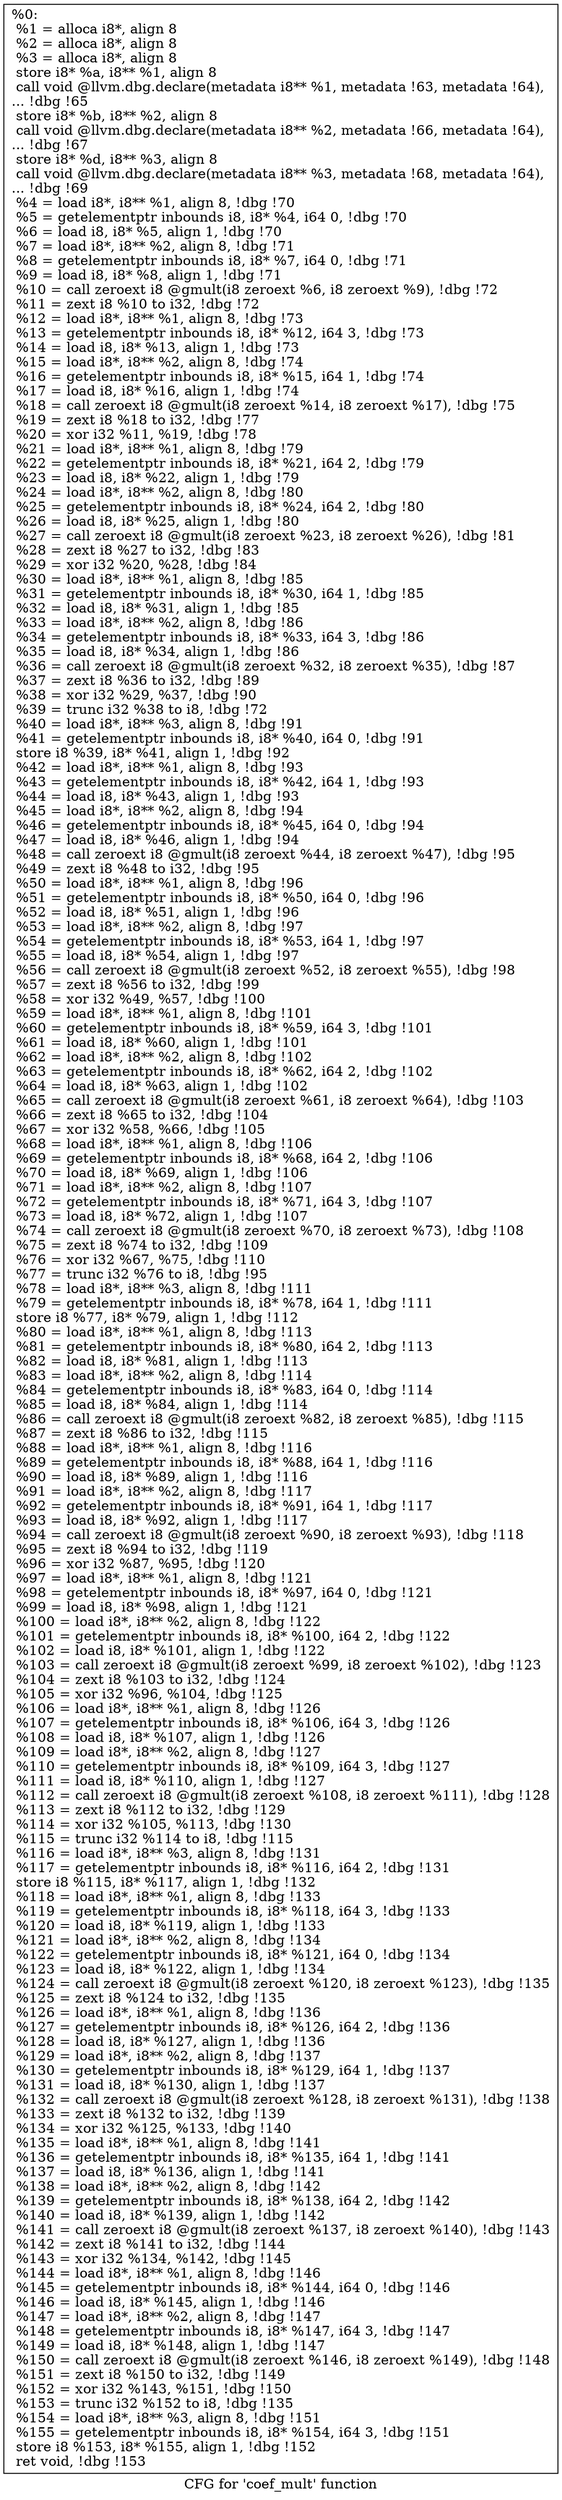 digraph "CFG for 'coef_mult' function" {
	label="CFG for 'coef_mult' function";

	Node0x55ce62823ec0 [shape=record,label="{%0:\l  %1 = alloca i8*, align 8\l  %2 = alloca i8*, align 8\l  %3 = alloca i8*, align 8\l  store i8* %a, i8** %1, align 8\l  call void @llvm.dbg.declare(metadata i8** %1, metadata !63, metadata !64),\l... !dbg !65\l  store i8* %b, i8** %2, align 8\l  call void @llvm.dbg.declare(metadata i8** %2, metadata !66, metadata !64),\l... !dbg !67\l  store i8* %d, i8** %3, align 8\l  call void @llvm.dbg.declare(metadata i8** %3, metadata !68, metadata !64),\l... !dbg !69\l  %4 = load i8*, i8** %1, align 8, !dbg !70\l  %5 = getelementptr inbounds i8, i8* %4, i64 0, !dbg !70\l  %6 = load i8, i8* %5, align 1, !dbg !70\l  %7 = load i8*, i8** %2, align 8, !dbg !71\l  %8 = getelementptr inbounds i8, i8* %7, i64 0, !dbg !71\l  %9 = load i8, i8* %8, align 1, !dbg !71\l  %10 = call zeroext i8 @gmult(i8 zeroext %6, i8 zeroext %9), !dbg !72\l  %11 = zext i8 %10 to i32, !dbg !72\l  %12 = load i8*, i8** %1, align 8, !dbg !73\l  %13 = getelementptr inbounds i8, i8* %12, i64 3, !dbg !73\l  %14 = load i8, i8* %13, align 1, !dbg !73\l  %15 = load i8*, i8** %2, align 8, !dbg !74\l  %16 = getelementptr inbounds i8, i8* %15, i64 1, !dbg !74\l  %17 = load i8, i8* %16, align 1, !dbg !74\l  %18 = call zeroext i8 @gmult(i8 zeroext %14, i8 zeroext %17), !dbg !75\l  %19 = zext i8 %18 to i32, !dbg !77\l  %20 = xor i32 %11, %19, !dbg !78\l  %21 = load i8*, i8** %1, align 8, !dbg !79\l  %22 = getelementptr inbounds i8, i8* %21, i64 2, !dbg !79\l  %23 = load i8, i8* %22, align 1, !dbg !79\l  %24 = load i8*, i8** %2, align 8, !dbg !80\l  %25 = getelementptr inbounds i8, i8* %24, i64 2, !dbg !80\l  %26 = load i8, i8* %25, align 1, !dbg !80\l  %27 = call zeroext i8 @gmult(i8 zeroext %23, i8 zeroext %26), !dbg !81\l  %28 = zext i8 %27 to i32, !dbg !83\l  %29 = xor i32 %20, %28, !dbg !84\l  %30 = load i8*, i8** %1, align 8, !dbg !85\l  %31 = getelementptr inbounds i8, i8* %30, i64 1, !dbg !85\l  %32 = load i8, i8* %31, align 1, !dbg !85\l  %33 = load i8*, i8** %2, align 8, !dbg !86\l  %34 = getelementptr inbounds i8, i8* %33, i64 3, !dbg !86\l  %35 = load i8, i8* %34, align 1, !dbg !86\l  %36 = call zeroext i8 @gmult(i8 zeroext %32, i8 zeroext %35), !dbg !87\l  %37 = zext i8 %36 to i32, !dbg !89\l  %38 = xor i32 %29, %37, !dbg !90\l  %39 = trunc i32 %38 to i8, !dbg !72\l  %40 = load i8*, i8** %3, align 8, !dbg !91\l  %41 = getelementptr inbounds i8, i8* %40, i64 0, !dbg !91\l  store i8 %39, i8* %41, align 1, !dbg !92\l  %42 = load i8*, i8** %1, align 8, !dbg !93\l  %43 = getelementptr inbounds i8, i8* %42, i64 1, !dbg !93\l  %44 = load i8, i8* %43, align 1, !dbg !93\l  %45 = load i8*, i8** %2, align 8, !dbg !94\l  %46 = getelementptr inbounds i8, i8* %45, i64 0, !dbg !94\l  %47 = load i8, i8* %46, align 1, !dbg !94\l  %48 = call zeroext i8 @gmult(i8 zeroext %44, i8 zeroext %47), !dbg !95\l  %49 = zext i8 %48 to i32, !dbg !95\l  %50 = load i8*, i8** %1, align 8, !dbg !96\l  %51 = getelementptr inbounds i8, i8* %50, i64 0, !dbg !96\l  %52 = load i8, i8* %51, align 1, !dbg !96\l  %53 = load i8*, i8** %2, align 8, !dbg !97\l  %54 = getelementptr inbounds i8, i8* %53, i64 1, !dbg !97\l  %55 = load i8, i8* %54, align 1, !dbg !97\l  %56 = call zeroext i8 @gmult(i8 zeroext %52, i8 zeroext %55), !dbg !98\l  %57 = zext i8 %56 to i32, !dbg !99\l  %58 = xor i32 %49, %57, !dbg !100\l  %59 = load i8*, i8** %1, align 8, !dbg !101\l  %60 = getelementptr inbounds i8, i8* %59, i64 3, !dbg !101\l  %61 = load i8, i8* %60, align 1, !dbg !101\l  %62 = load i8*, i8** %2, align 8, !dbg !102\l  %63 = getelementptr inbounds i8, i8* %62, i64 2, !dbg !102\l  %64 = load i8, i8* %63, align 1, !dbg !102\l  %65 = call zeroext i8 @gmult(i8 zeroext %61, i8 zeroext %64), !dbg !103\l  %66 = zext i8 %65 to i32, !dbg !104\l  %67 = xor i32 %58, %66, !dbg !105\l  %68 = load i8*, i8** %1, align 8, !dbg !106\l  %69 = getelementptr inbounds i8, i8* %68, i64 2, !dbg !106\l  %70 = load i8, i8* %69, align 1, !dbg !106\l  %71 = load i8*, i8** %2, align 8, !dbg !107\l  %72 = getelementptr inbounds i8, i8* %71, i64 3, !dbg !107\l  %73 = load i8, i8* %72, align 1, !dbg !107\l  %74 = call zeroext i8 @gmult(i8 zeroext %70, i8 zeroext %73), !dbg !108\l  %75 = zext i8 %74 to i32, !dbg !109\l  %76 = xor i32 %67, %75, !dbg !110\l  %77 = trunc i32 %76 to i8, !dbg !95\l  %78 = load i8*, i8** %3, align 8, !dbg !111\l  %79 = getelementptr inbounds i8, i8* %78, i64 1, !dbg !111\l  store i8 %77, i8* %79, align 1, !dbg !112\l  %80 = load i8*, i8** %1, align 8, !dbg !113\l  %81 = getelementptr inbounds i8, i8* %80, i64 2, !dbg !113\l  %82 = load i8, i8* %81, align 1, !dbg !113\l  %83 = load i8*, i8** %2, align 8, !dbg !114\l  %84 = getelementptr inbounds i8, i8* %83, i64 0, !dbg !114\l  %85 = load i8, i8* %84, align 1, !dbg !114\l  %86 = call zeroext i8 @gmult(i8 zeroext %82, i8 zeroext %85), !dbg !115\l  %87 = zext i8 %86 to i32, !dbg !115\l  %88 = load i8*, i8** %1, align 8, !dbg !116\l  %89 = getelementptr inbounds i8, i8* %88, i64 1, !dbg !116\l  %90 = load i8, i8* %89, align 1, !dbg !116\l  %91 = load i8*, i8** %2, align 8, !dbg !117\l  %92 = getelementptr inbounds i8, i8* %91, i64 1, !dbg !117\l  %93 = load i8, i8* %92, align 1, !dbg !117\l  %94 = call zeroext i8 @gmult(i8 zeroext %90, i8 zeroext %93), !dbg !118\l  %95 = zext i8 %94 to i32, !dbg !119\l  %96 = xor i32 %87, %95, !dbg !120\l  %97 = load i8*, i8** %1, align 8, !dbg !121\l  %98 = getelementptr inbounds i8, i8* %97, i64 0, !dbg !121\l  %99 = load i8, i8* %98, align 1, !dbg !121\l  %100 = load i8*, i8** %2, align 8, !dbg !122\l  %101 = getelementptr inbounds i8, i8* %100, i64 2, !dbg !122\l  %102 = load i8, i8* %101, align 1, !dbg !122\l  %103 = call zeroext i8 @gmult(i8 zeroext %99, i8 zeroext %102), !dbg !123\l  %104 = zext i8 %103 to i32, !dbg !124\l  %105 = xor i32 %96, %104, !dbg !125\l  %106 = load i8*, i8** %1, align 8, !dbg !126\l  %107 = getelementptr inbounds i8, i8* %106, i64 3, !dbg !126\l  %108 = load i8, i8* %107, align 1, !dbg !126\l  %109 = load i8*, i8** %2, align 8, !dbg !127\l  %110 = getelementptr inbounds i8, i8* %109, i64 3, !dbg !127\l  %111 = load i8, i8* %110, align 1, !dbg !127\l  %112 = call zeroext i8 @gmult(i8 zeroext %108, i8 zeroext %111), !dbg !128\l  %113 = zext i8 %112 to i32, !dbg !129\l  %114 = xor i32 %105, %113, !dbg !130\l  %115 = trunc i32 %114 to i8, !dbg !115\l  %116 = load i8*, i8** %3, align 8, !dbg !131\l  %117 = getelementptr inbounds i8, i8* %116, i64 2, !dbg !131\l  store i8 %115, i8* %117, align 1, !dbg !132\l  %118 = load i8*, i8** %1, align 8, !dbg !133\l  %119 = getelementptr inbounds i8, i8* %118, i64 3, !dbg !133\l  %120 = load i8, i8* %119, align 1, !dbg !133\l  %121 = load i8*, i8** %2, align 8, !dbg !134\l  %122 = getelementptr inbounds i8, i8* %121, i64 0, !dbg !134\l  %123 = load i8, i8* %122, align 1, !dbg !134\l  %124 = call zeroext i8 @gmult(i8 zeroext %120, i8 zeroext %123), !dbg !135\l  %125 = zext i8 %124 to i32, !dbg !135\l  %126 = load i8*, i8** %1, align 8, !dbg !136\l  %127 = getelementptr inbounds i8, i8* %126, i64 2, !dbg !136\l  %128 = load i8, i8* %127, align 1, !dbg !136\l  %129 = load i8*, i8** %2, align 8, !dbg !137\l  %130 = getelementptr inbounds i8, i8* %129, i64 1, !dbg !137\l  %131 = load i8, i8* %130, align 1, !dbg !137\l  %132 = call zeroext i8 @gmult(i8 zeroext %128, i8 zeroext %131), !dbg !138\l  %133 = zext i8 %132 to i32, !dbg !139\l  %134 = xor i32 %125, %133, !dbg !140\l  %135 = load i8*, i8** %1, align 8, !dbg !141\l  %136 = getelementptr inbounds i8, i8* %135, i64 1, !dbg !141\l  %137 = load i8, i8* %136, align 1, !dbg !141\l  %138 = load i8*, i8** %2, align 8, !dbg !142\l  %139 = getelementptr inbounds i8, i8* %138, i64 2, !dbg !142\l  %140 = load i8, i8* %139, align 1, !dbg !142\l  %141 = call zeroext i8 @gmult(i8 zeroext %137, i8 zeroext %140), !dbg !143\l  %142 = zext i8 %141 to i32, !dbg !144\l  %143 = xor i32 %134, %142, !dbg !145\l  %144 = load i8*, i8** %1, align 8, !dbg !146\l  %145 = getelementptr inbounds i8, i8* %144, i64 0, !dbg !146\l  %146 = load i8, i8* %145, align 1, !dbg !146\l  %147 = load i8*, i8** %2, align 8, !dbg !147\l  %148 = getelementptr inbounds i8, i8* %147, i64 3, !dbg !147\l  %149 = load i8, i8* %148, align 1, !dbg !147\l  %150 = call zeroext i8 @gmult(i8 zeroext %146, i8 zeroext %149), !dbg !148\l  %151 = zext i8 %150 to i32, !dbg !149\l  %152 = xor i32 %143, %151, !dbg !150\l  %153 = trunc i32 %152 to i8, !dbg !135\l  %154 = load i8*, i8** %3, align 8, !dbg !151\l  %155 = getelementptr inbounds i8, i8* %154, i64 3, !dbg !151\l  store i8 %153, i8* %155, align 1, !dbg !152\l  ret void, !dbg !153\l}"];
}
